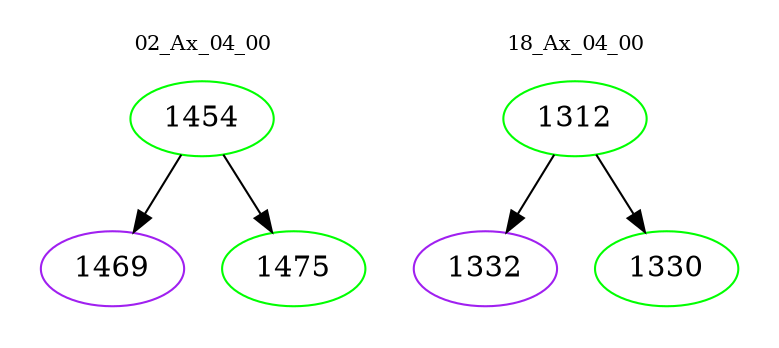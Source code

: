 digraph{
subgraph cluster_0 {
color = white
label = "02_Ax_04_00";
fontsize=10;
T0_1454 [label="1454", color="green"]
T0_1454 -> T0_1469 [color="black"]
T0_1469 [label="1469", color="purple"]
T0_1454 -> T0_1475 [color="black"]
T0_1475 [label="1475", color="green"]
}
subgraph cluster_1 {
color = white
label = "18_Ax_04_00";
fontsize=10;
T1_1312 [label="1312", color="green"]
T1_1312 -> T1_1332 [color="black"]
T1_1332 [label="1332", color="purple"]
T1_1312 -> T1_1330 [color="black"]
T1_1330 [label="1330", color="green"]
}
}

